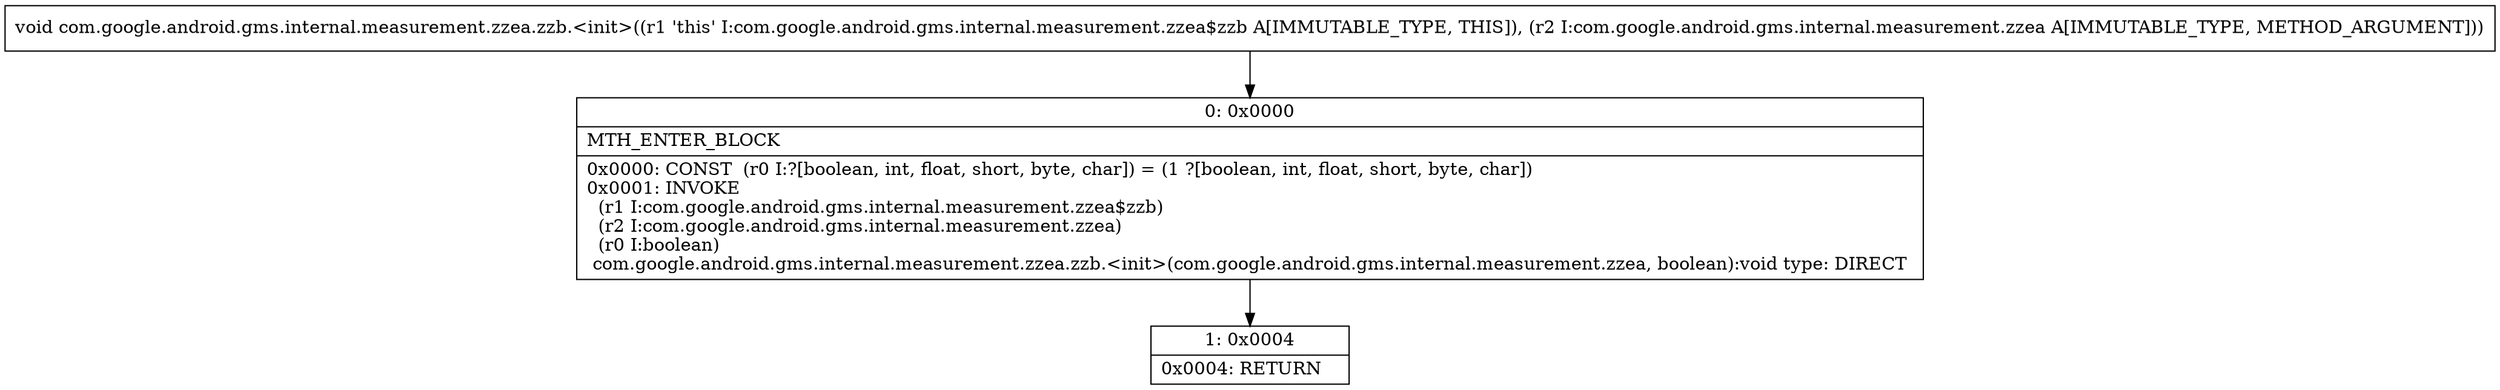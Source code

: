 digraph "CFG forcom.google.android.gms.internal.measurement.zzea.zzb.\<init\>(Lcom\/google\/android\/gms\/internal\/measurement\/zzea;)V" {
Node_0 [shape=record,label="{0\:\ 0x0000|MTH_ENTER_BLOCK\l|0x0000: CONST  (r0 I:?[boolean, int, float, short, byte, char]) = (1 ?[boolean, int, float, short, byte, char]) \l0x0001: INVOKE  \l  (r1 I:com.google.android.gms.internal.measurement.zzea$zzb)\l  (r2 I:com.google.android.gms.internal.measurement.zzea)\l  (r0 I:boolean)\l com.google.android.gms.internal.measurement.zzea.zzb.\<init\>(com.google.android.gms.internal.measurement.zzea, boolean):void type: DIRECT \l}"];
Node_1 [shape=record,label="{1\:\ 0x0004|0x0004: RETURN   \l}"];
MethodNode[shape=record,label="{void com.google.android.gms.internal.measurement.zzea.zzb.\<init\>((r1 'this' I:com.google.android.gms.internal.measurement.zzea$zzb A[IMMUTABLE_TYPE, THIS]), (r2 I:com.google.android.gms.internal.measurement.zzea A[IMMUTABLE_TYPE, METHOD_ARGUMENT])) }"];
MethodNode -> Node_0;
Node_0 -> Node_1;
}

